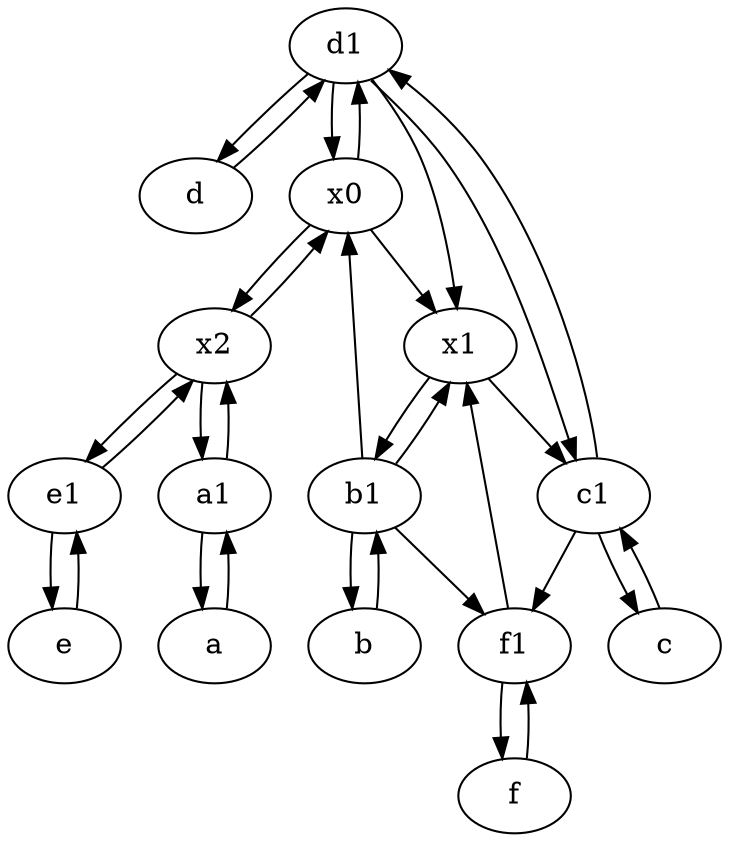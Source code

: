 digraph  {
	d1 [pos="25,30!"];
	b1 [pos="45,20!"];
	b [pos="50,20!"];
	d [pos="20,30!"];
	a1 [pos="40,15!"];
	x0;
	e [pos="30,50!"];
	c1 [pos="30,15!"];
	a [pos="40,10!"];
	x2;
	x1;
	f1;
	e1 [pos="25,45!"];
	f [pos="15,45!"];
	c [pos="20,10!"];
	b -> b1;
	c -> c1;
	b1 -> x0;
	x1 -> c1;
	x2 -> e1;
	d -> d1;
	c1 -> f1;
	a1 -> x2;
	c1 -> c;
	x2 -> a1;
	d1 -> c1;
	x0 -> d1;
	d1 -> x0;
	x0 -> x1;
	a -> a1;
	x1 -> b1;
	b1 -> x1;
	c1 -> d1;
	f1 -> f;
	f -> f1;
	d1 -> d;
	x0 -> x2;
	f1 -> x1;
	e1 -> e;
	a1 -> a;
	e -> e1;
	x2 -> x0;
	b1 -> f1;
	d1 -> x1;
	b1 -> b;
	e1 -> x2;

	}